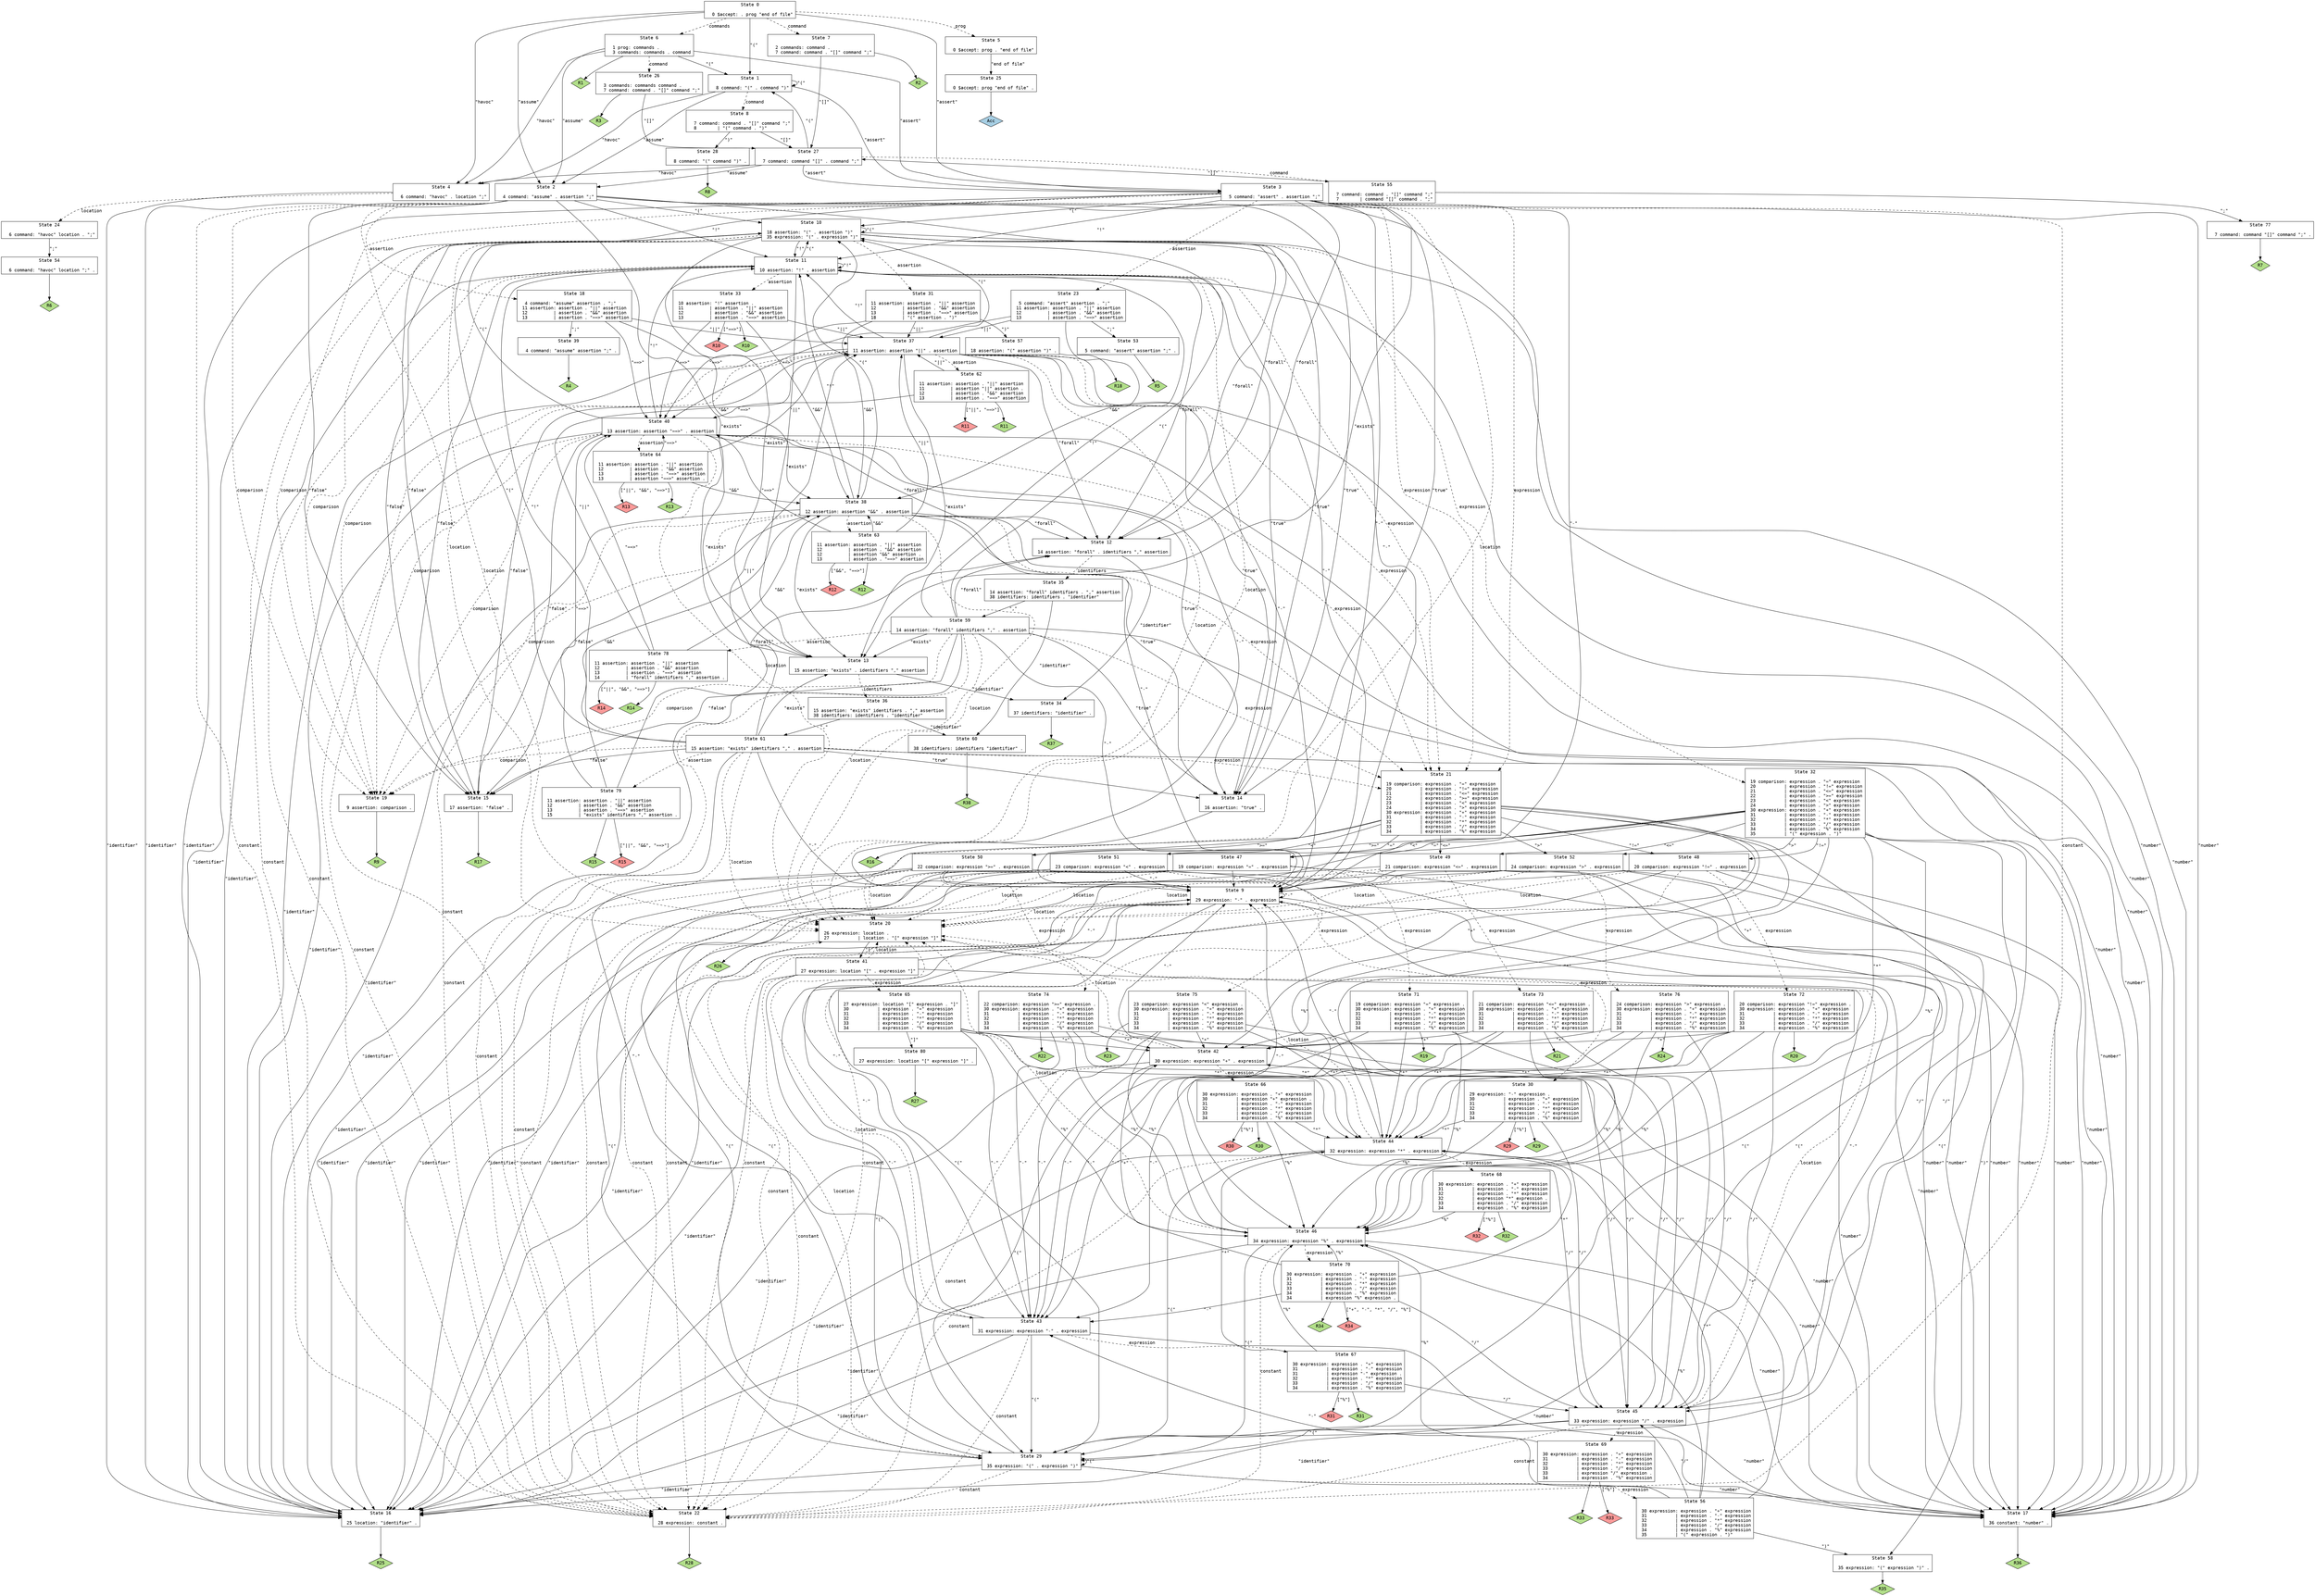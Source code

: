 // Generated by GNU Bison 3.4.
// Report bugs to <bug-bison@gnu.org>.
// Home page: <http://www.gnu.org/software/bison/>.

digraph "/home/ferhat/git/vc-gen/gc/gc-parser.yy"
{
  node [fontname = courier, shape = box, colorscheme = paired6]
  edge [fontname = courier]

  0 [label="State 0\n\l  0 $accept: . prog \"end of file\"\l"]
  0 -> 1 [style=solid label="\"(\""]
  0 -> 2 [style=solid label="\"assume\""]
  0 -> 3 [style=solid label="\"assert\""]
  0 -> 4 [style=solid label="\"havoc\""]
  0 -> 5 [style=dashed label="prog"]
  0 -> 6 [style=dashed label="commands"]
  0 -> 7 [style=dashed label="command"]
  1 [label="State 1\n\l  8 command: \"(\" . command \")\"\l"]
  1 -> 1 [style=solid label="\"(\""]
  1 -> 2 [style=solid label="\"assume\""]
  1 -> 3 [style=solid label="\"assert\""]
  1 -> 4 [style=solid label="\"havoc\""]
  1 -> 8 [style=dashed label="command"]
  2 [label="State 2\n\l  4 command: \"assume\" . assertion \";\"\l"]
  2 -> 9 [style=solid label="\"-\""]
  2 -> 10 [style=solid label="\"(\""]
  2 -> 11 [style=solid label="\"!\""]
  2 -> 12 [style=solid label="\"forall\""]
  2 -> 13 [style=solid label="\"exists\""]
  2 -> 14 [style=solid label="\"true\""]
  2 -> 15 [style=solid label="\"false\""]
  2 -> 16 [style=solid label="\"identifier\""]
  2 -> 17 [style=solid label="\"number\""]
  2 -> 18 [style=dashed label="assertion"]
  2 -> 19 [style=dashed label="comparison"]
  2 -> 20 [style=dashed label="location"]
  2 -> 21 [style=dashed label="expression"]
  2 -> 22 [style=dashed label="constant"]
  3 [label="State 3\n\l  5 command: \"assert\" . assertion \";\"\l"]
  3 -> 9 [style=solid label="\"-\""]
  3 -> 10 [style=solid label="\"(\""]
  3 -> 11 [style=solid label="\"!\""]
  3 -> 12 [style=solid label="\"forall\""]
  3 -> 13 [style=solid label="\"exists\""]
  3 -> 14 [style=solid label="\"true\""]
  3 -> 15 [style=solid label="\"false\""]
  3 -> 16 [style=solid label="\"identifier\""]
  3 -> 17 [style=solid label="\"number\""]
  3 -> 23 [style=dashed label="assertion"]
  3 -> 19 [style=dashed label="comparison"]
  3 -> 20 [style=dashed label="location"]
  3 -> 21 [style=dashed label="expression"]
  3 -> 22 [style=dashed label="constant"]
  4 [label="State 4\n\l  6 command: \"havoc\" . location \";\"\l"]
  4 -> 16 [style=solid label="\"identifier\""]
  4 -> 24 [style=dashed label="location"]
  5 [label="State 5\n\l  0 $accept: prog . \"end of file\"\l"]
  5 -> 25 [style=solid label="\"end of file\""]
  6 [label="State 6\n\l  1 prog: commands .\l  3 commands: commands . command\l"]
  6 -> 1 [style=solid label="\"(\""]
  6 -> 2 [style=solid label="\"assume\""]
  6 -> 3 [style=solid label="\"assert\""]
  6 -> 4 [style=solid label="\"havoc\""]
  6 -> 26 [style=dashed label="command"]
  6 -> "6R1" [style=solid]
 "6R1" [label="R1", fillcolor=3, shape=diamond, style=filled]
  7 [label="State 7\n\l  2 commands: command .\l  7 command: command . \"[]\" command \";\"\l"]
  7 -> 27 [style=solid label="\"[]\""]
  7 -> "7R2" [style=solid]
 "7R2" [label="R2", fillcolor=3, shape=diamond, style=filled]
  8 [label="State 8\n\l  7 command: command . \"[]\" command \";\"\l  8        | \"(\" command . \")\"\l"]
  8 -> 28 [style=solid label="\")\""]
  8 -> 27 [style=solid label="\"[]\""]
  9 [label="State 9\n\l 29 expression: \"-\" . expression\l"]
  9 -> 9 [style=solid label="\"-\""]
  9 -> 29 [style=solid label="\"(\""]
  9 -> 16 [style=solid label="\"identifier\""]
  9 -> 17 [style=solid label="\"number\""]
  9 -> 20 [style=dashed label="location"]
  9 -> 30 [style=dashed label="expression"]
  9 -> 22 [style=dashed label="constant"]
  10 [label="State 10\n\l 18 assertion: \"(\" . assertion \")\"\l 35 expression: \"(\" . expression \")\"\l"]
  10 -> 9 [style=solid label="\"-\""]
  10 -> 10 [style=solid label="\"(\""]
  10 -> 11 [style=solid label="\"!\""]
  10 -> 12 [style=solid label="\"forall\""]
  10 -> 13 [style=solid label="\"exists\""]
  10 -> 14 [style=solid label="\"true\""]
  10 -> 15 [style=solid label="\"false\""]
  10 -> 16 [style=solid label="\"identifier\""]
  10 -> 17 [style=solid label="\"number\""]
  10 -> 31 [style=dashed label="assertion"]
  10 -> 19 [style=dashed label="comparison"]
  10 -> 20 [style=dashed label="location"]
  10 -> 32 [style=dashed label="expression"]
  10 -> 22 [style=dashed label="constant"]
  11 [label="State 11\n\l 10 assertion: \"!\" . assertion\l"]
  11 -> 9 [style=solid label="\"-\""]
  11 -> 10 [style=solid label="\"(\""]
  11 -> 11 [style=solid label="\"!\""]
  11 -> 12 [style=solid label="\"forall\""]
  11 -> 13 [style=solid label="\"exists\""]
  11 -> 14 [style=solid label="\"true\""]
  11 -> 15 [style=solid label="\"false\""]
  11 -> 16 [style=solid label="\"identifier\""]
  11 -> 17 [style=solid label="\"number\""]
  11 -> 33 [style=dashed label="assertion"]
  11 -> 19 [style=dashed label="comparison"]
  11 -> 20 [style=dashed label="location"]
  11 -> 21 [style=dashed label="expression"]
  11 -> 22 [style=dashed label="constant"]
  12 [label="State 12\n\l 14 assertion: \"forall\" . identifiers \",\" assertion\l"]
  12 -> 34 [style=solid label="\"identifier\""]
  12 -> 35 [style=dashed label="identifiers"]
  13 [label="State 13\n\l 15 assertion: \"exists\" . identifiers \",\" assertion\l"]
  13 -> 34 [style=solid label="\"identifier\""]
  13 -> 36 [style=dashed label="identifiers"]
  14 [label="State 14\n\l 16 assertion: \"true\" .\l"]
  14 -> "14R16" [style=solid]
 "14R16" [label="R16", fillcolor=3, shape=diamond, style=filled]
  15 [label="State 15\n\l 17 assertion: \"false\" .\l"]
  15 -> "15R17" [style=solid]
 "15R17" [label="R17", fillcolor=3, shape=diamond, style=filled]
  16 [label="State 16\n\l 25 location: \"identifier\" .\l"]
  16 -> "16R25" [style=solid]
 "16R25" [label="R25", fillcolor=3, shape=diamond, style=filled]
  17 [label="State 17\n\l 36 constant: \"number\" .\l"]
  17 -> "17R36" [style=solid]
 "17R36" [label="R36", fillcolor=3, shape=diamond, style=filled]
  18 [label="State 18\n\l  4 command: \"assume\" assertion . \";\"\l 11 assertion: assertion . \"||\" assertion\l 12          | assertion . \"&&\" assertion\l 13          | assertion . \"==>\" assertion\l"]
  18 -> 37 [style=solid label="\"||\""]
  18 -> 38 [style=solid label="\"&&\""]
  18 -> 39 [style=solid label="\";\""]
  18 -> 40 [style=solid label="\"==>\""]
  19 [label="State 19\n\l  9 assertion: comparison .\l"]
  19 -> "19R9" [style=solid]
 "19R9" [label="R9", fillcolor=3, shape=diamond, style=filled]
  20 [label="State 20\n\l 26 expression: location .\l 27           | location . \"[\" expression \"]\"\l"]
  20 -> 41 [style=solid label="\"[\""]
  20 -> "20R26" [style=solid]
 "20R26" [label="R26", fillcolor=3, shape=diamond, style=filled]
  21 [label="State 21\n\l 19 comparison: expression . \"=\" expression\l 20           | expression . \"!=\" expression\l 21           | expression . \"<=\" expression\l 22           | expression . \">=\" expression\l 23           | expression . \"<\" expression\l 24           | expression . \">\" expression\l 30 expression: expression . \"+\" expression\l 31           | expression . \"-\" expression\l 32           | expression . \"*\" expression\l 33           | expression . \"/\" expression\l 34           | expression . \"%\" expression\l"]
  21 -> 42 [style=solid label="\"+\""]
  21 -> 43 [style=solid label="\"-\""]
  21 -> 44 [style=solid label="\"*\""]
  21 -> 45 [style=solid label="\"/\""]
  21 -> 46 [style=solid label="\"%\""]
  21 -> 47 [style=solid label="\"=\""]
  21 -> 48 [style=solid label="\"!=\""]
  21 -> 49 [style=solid label="\"<=\""]
  21 -> 50 [style=solid label="\">=\""]
  21 -> 51 [style=solid label="\"<\""]
  21 -> 52 [style=solid label="\">\""]
  22 [label="State 22\n\l 28 expression: constant .\l"]
  22 -> "22R28" [style=solid]
 "22R28" [label="R28", fillcolor=3, shape=diamond, style=filled]
  23 [label="State 23\n\l  5 command: \"assert\" assertion . \";\"\l 11 assertion: assertion . \"||\" assertion\l 12          | assertion . \"&&\" assertion\l 13          | assertion . \"==>\" assertion\l"]
  23 -> 37 [style=solid label="\"||\""]
  23 -> 38 [style=solid label="\"&&\""]
  23 -> 53 [style=solid label="\";\""]
  23 -> 40 [style=solid label="\"==>\""]
  24 [label="State 24\n\l  6 command: \"havoc\" location . \";\"\l"]
  24 -> 54 [style=solid label="\";\""]
  25 [label="State 25\n\l  0 $accept: prog \"end of file\" .\l"]
  25 -> "25R0" [style=solid]
 "25R0" [label="Acc", fillcolor=1, shape=diamond, style=filled]
  26 [label="State 26\n\l  3 commands: commands command .\l  7 command: command . \"[]\" command \";\"\l"]
  26 -> 27 [style=solid label="\"[]\""]
  26 -> "26R3" [style=solid]
 "26R3" [label="R3", fillcolor=3, shape=diamond, style=filled]
  27 [label="State 27\n\l  7 command: command \"[]\" . command \";\"\l"]
  27 -> 1 [style=solid label="\"(\""]
  27 -> 2 [style=solid label="\"assume\""]
  27 -> 3 [style=solid label="\"assert\""]
  27 -> 4 [style=solid label="\"havoc\""]
  27 -> 55 [style=dashed label="command"]
  28 [label="State 28\n\l  8 command: \"(\" command \")\" .\l"]
  28 -> "28R8" [style=solid]
 "28R8" [label="R8", fillcolor=3, shape=diamond, style=filled]
  29 [label="State 29\n\l 35 expression: \"(\" . expression \")\"\l"]
  29 -> 9 [style=solid label="\"-\""]
  29 -> 29 [style=solid label="\"(\""]
  29 -> 16 [style=solid label="\"identifier\""]
  29 -> 17 [style=solid label="\"number\""]
  29 -> 20 [style=dashed label="location"]
  29 -> 56 [style=dashed label="expression"]
  29 -> 22 [style=dashed label="constant"]
  30 [label="State 30\n\l 29 expression: \"-\" expression .\l 30           | expression . \"+\" expression\l 31           | expression . \"-\" expression\l 32           | expression . \"*\" expression\l 33           | expression . \"/\" expression\l 34           | expression . \"%\" expression\l"]
  30 -> 44 [style=solid label="\"*\""]
  30 -> 45 [style=solid label="\"/\""]
  30 -> 46 [style=solid label="\"%\""]
  30 -> "30R29d" [label="[\"%\"]", style=solid]
 "30R29d" [label="R29", fillcolor=5, shape=diamond, style=filled]
  30 -> "30R29" [style=solid]
 "30R29" [label="R29", fillcolor=3, shape=diamond, style=filled]
  31 [label="State 31\n\l 11 assertion: assertion . \"||\" assertion\l 12          | assertion . \"&&\" assertion\l 13          | assertion . \"==>\" assertion\l 18          | \"(\" assertion . \")\"\l"]
  31 -> 57 [style=solid label="\")\""]
  31 -> 37 [style=solid label="\"||\""]
  31 -> 38 [style=solid label="\"&&\""]
  31 -> 40 [style=solid label="\"==>\""]
  32 [label="State 32\n\l 19 comparison: expression . \"=\" expression\l 20           | expression . \"!=\" expression\l 21           | expression . \"<=\" expression\l 22           | expression . \">=\" expression\l 23           | expression . \"<\" expression\l 24           | expression . \">\" expression\l 30 expression: expression . \"+\" expression\l 31           | expression . \"-\" expression\l 32           | expression . \"*\" expression\l 33           | expression . \"/\" expression\l 34           | expression . \"%\" expression\l 35           | \"(\" expression . \")\"\l"]
  32 -> 42 [style=solid label="\"+\""]
  32 -> 43 [style=solid label="\"-\""]
  32 -> 44 [style=solid label="\"*\""]
  32 -> 45 [style=solid label="\"/\""]
  32 -> 46 [style=solid label="\"%\""]
  32 -> 58 [style=solid label="\")\""]
  32 -> 47 [style=solid label="\"=\""]
  32 -> 48 [style=solid label="\"!=\""]
  32 -> 49 [style=solid label="\"<=\""]
  32 -> 50 [style=solid label="\">=\""]
  32 -> 51 [style=solid label="\"<\""]
  32 -> 52 [style=solid label="\">\""]
  33 [label="State 33\n\l 10 assertion: \"!\" assertion .\l 11          | assertion . \"||\" assertion\l 12          | assertion . \"&&\" assertion\l 13          | assertion . \"==>\" assertion\l"]
  33 -> 37 [style=solid label="\"||\""]
  33 -> 38 [style=solid label="\"&&\""]
  33 -> 40 [style=solid label="\"==>\""]
  33 -> "33R10d" [label="[\"==>\"]", style=solid]
 "33R10d" [label="R10", fillcolor=5, shape=diamond, style=filled]
  33 -> "33R10" [style=solid]
 "33R10" [label="R10", fillcolor=3, shape=diamond, style=filled]
  34 [label="State 34\n\l 37 identifiers: \"identifier\" .\l"]
  34 -> "34R37" [style=solid]
 "34R37" [label="R37", fillcolor=3, shape=diamond, style=filled]
  35 [label="State 35\n\l 14 assertion: \"forall\" identifiers . \",\" assertion\l 38 identifiers: identifiers . \"identifier\"\l"]
  35 -> 59 [style=solid label="\",\""]
  35 -> 60 [style=solid label="\"identifier\""]
  36 [label="State 36\n\l 15 assertion: \"exists\" identifiers . \",\" assertion\l 38 identifiers: identifiers . \"identifier\"\l"]
  36 -> 61 [style=solid label="\",\""]
  36 -> 60 [style=solid label="\"identifier\""]
  37 [label="State 37\n\l 11 assertion: assertion \"||\" . assertion\l"]
  37 -> 9 [style=solid label="\"-\""]
  37 -> 10 [style=solid label="\"(\""]
  37 -> 11 [style=solid label="\"!\""]
  37 -> 12 [style=solid label="\"forall\""]
  37 -> 13 [style=solid label="\"exists\""]
  37 -> 14 [style=solid label="\"true\""]
  37 -> 15 [style=solid label="\"false\""]
  37 -> 16 [style=solid label="\"identifier\""]
  37 -> 17 [style=solid label="\"number\""]
  37 -> 62 [style=dashed label="assertion"]
  37 -> 19 [style=dashed label="comparison"]
  37 -> 20 [style=dashed label="location"]
  37 -> 21 [style=dashed label="expression"]
  37 -> 22 [style=dashed label="constant"]
  38 [label="State 38\n\l 12 assertion: assertion \"&&\" . assertion\l"]
  38 -> 9 [style=solid label="\"-\""]
  38 -> 10 [style=solid label="\"(\""]
  38 -> 11 [style=solid label="\"!\""]
  38 -> 12 [style=solid label="\"forall\""]
  38 -> 13 [style=solid label="\"exists\""]
  38 -> 14 [style=solid label="\"true\""]
  38 -> 15 [style=solid label="\"false\""]
  38 -> 16 [style=solid label="\"identifier\""]
  38 -> 17 [style=solid label="\"number\""]
  38 -> 63 [style=dashed label="assertion"]
  38 -> 19 [style=dashed label="comparison"]
  38 -> 20 [style=dashed label="location"]
  38 -> 21 [style=dashed label="expression"]
  38 -> 22 [style=dashed label="constant"]
  39 [label="State 39\n\l  4 command: \"assume\" assertion \";\" .\l"]
  39 -> "39R4" [style=solid]
 "39R4" [label="R4", fillcolor=3, shape=diamond, style=filled]
  40 [label="State 40\n\l 13 assertion: assertion \"==>\" . assertion\l"]
  40 -> 9 [style=solid label="\"-\""]
  40 -> 10 [style=solid label="\"(\""]
  40 -> 11 [style=solid label="\"!\""]
  40 -> 12 [style=solid label="\"forall\""]
  40 -> 13 [style=solid label="\"exists\""]
  40 -> 14 [style=solid label="\"true\""]
  40 -> 15 [style=solid label="\"false\""]
  40 -> 16 [style=solid label="\"identifier\""]
  40 -> 17 [style=solid label="\"number\""]
  40 -> 64 [style=dashed label="assertion"]
  40 -> 19 [style=dashed label="comparison"]
  40 -> 20 [style=dashed label="location"]
  40 -> 21 [style=dashed label="expression"]
  40 -> 22 [style=dashed label="constant"]
  41 [label="State 41\n\l 27 expression: location \"[\" . expression \"]\"\l"]
  41 -> 9 [style=solid label="\"-\""]
  41 -> 29 [style=solid label="\"(\""]
  41 -> 16 [style=solid label="\"identifier\""]
  41 -> 17 [style=solid label="\"number\""]
  41 -> 20 [style=dashed label="location"]
  41 -> 65 [style=dashed label="expression"]
  41 -> 22 [style=dashed label="constant"]
  42 [label="State 42\n\l 30 expression: expression \"+\" . expression\l"]
  42 -> 9 [style=solid label="\"-\""]
  42 -> 29 [style=solid label="\"(\""]
  42 -> 16 [style=solid label="\"identifier\""]
  42 -> 17 [style=solid label="\"number\""]
  42 -> 20 [style=dashed label="location"]
  42 -> 66 [style=dashed label="expression"]
  42 -> 22 [style=dashed label="constant"]
  43 [label="State 43\n\l 31 expression: expression \"-\" . expression\l"]
  43 -> 9 [style=solid label="\"-\""]
  43 -> 29 [style=solid label="\"(\""]
  43 -> 16 [style=solid label="\"identifier\""]
  43 -> 17 [style=solid label="\"number\""]
  43 -> 20 [style=dashed label="location"]
  43 -> 67 [style=dashed label="expression"]
  43 -> 22 [style=dashed label="constant"]
  44 [label="State 44\n\l 32 expression: expression \"*\" . expression\l"]
  44 -> 9 [style=solid label="\"-\""]
  44 -> 29 [style=solid label="\"(\""]
  44 -> 16 [style=solid label="\"identifier\""]
  44 -> 17 [style=solid label="\"number\""]
  44 -> 20 [style=dashed label="location"]
  44 -> 68 [style=dashed label="expression"]
  44 -> 22 [style=dashed label="constant"]
  45 [label="State 45\n\l 33 expression: expression \"/\" . expression\l"]
  45 -> 9 [style=solid label="\"-\""]
  45 -> 29 [style=solid label="\"(\""]
  45 -> 16 [style=solid label="\"identifier\""]
  45 -> 17 [style=solid label="\"number\""]
  45 -> 20 [style=dashed label="location"]
  45 -> 69 [style=dashed label="expression"]
  45 -> 22 [style=dashed label="constant"]
  46 [label="State 46\n\l 34 expression: expression \"%\" . expression\l"]
  46 -> 9 [style=solid label="\"-\""]
  46 -> 29 [style=solid label="\"(\""]
  46 -> 16 [style=solid label="\"identifier\""]
  46 -> 17 [style=solid label="\"number\""]
  46 -> 20 [style=dashed label="location"]
  46 -> 70 [style=dashed label="expression"]
  46 -> 22 [style=dashed label="constant"]
  47 [label="State 47\n\l 19 comparison: expression \"=\" . expression\l"]
  47 -> 9 [style=solid label="\"-\""]
  47 -> 29 [style=solid label="\"(\""]
  47 -> 16 [style=solid label="\"identifier\""]
  47 -> 17 [style=solid label="\"number\""]
  47 -> 20 [style=dashed label="location"]
  47 -> 71 [style=dashed label="expression"]
  47 -> 22 [style=dashed label="constant"]
  48 [label="State 48\n\l 20 comparison: expression \"!=\" . expression\l"]
  48 -> 9 [style=solid label="\"-\""]
  48 -> 29 [style=solid label="\"(\""]
  48 -> 16 [style=solid label="\"identifier\""]
  48 -> 17 [style=solid label="\"number\""]
  48 -> 20 [style=dashed label="location"]
  48 -> 72 [style=dashed label="expression"]
  48 -> 22 [style=dashed label="constant"]
  49 [label="State 49\n\l 21 comparison: expression \"<=\" . expression\l"]
  49 -> 9 [style=solid label="\"-\""]
  49 -> 29 [style=solid label="\"(\""]
  49 -> 16 [style=solid label="\"identifier\""]
  49 -> 17 [style=solid label="\"number\""]
  49 -> 20 [style=dashed label="location"]
  49 -> 73 [style=dashed label="expression"]
  49 -> 22 [style=dashed label="constant"]
  50 [label="State 50\n\l 22 comparison: expression \">=\" . expression\l"]
  50 -> 9 [style=solid label="\"-\""]
  50 -> 29 [style=solid label="\"(\""]
  50 -> 16 [style=solid label="\"identifier\""]
  50 -> 17 [style=solid label="\"number\""]
  50 -> 20 [style=dashed label="location"]
  50 -> 74 [style=dashed label="expression"]
  50 -> 22 [style=dashed label="constant"]
  51 [label="State 51\n\l 23 comparison: expression \"<\" . expression\l"]
  51 -> 9 [style=solid label="\"-\""]
  51 -> 29 [style=solid label="\"(\""]
  51 -> 16 [style=solid label="\"identifier\""]
  51 -> 17 [style=solid label="\"number\""]
  51 -> 20 [style=dashed label="location"]
  51 -> 75 [style=dashed label="expression"]
  51 -> 22 [style=dashed label="constant"]
  52 [label="State 52\n\l 24 comparison: expression \">\" . expression\l"]
  52 -> 9 [style=solid label="\"-\""]
  52 -> 29 [style=solid label="\"(\""]
  52 -> 16 [style=solid label="\"identifier\""]
  52 -> 17 [style=solid label="\"number\""]
  52 -> 20 [style=dashed label="location"]
  52 -> 76 [style=dashed label="expression"]
  52 -> 22 [style=dashed label="constant"]
  53 [label="State 53\n\l  5 command: \"assert\" assertion \";\" .\l"]
  53 -> "53R5" [style=solid]
 "53R5" [label="R5", fillcolor=3, shape=diamond, style=filled]
  54 [label="State 54\n\l  6 command: \"havoc\" location \";\" .\l"]
  54 -> "54R6" [style=solid]
 "54R6" [label="R6", fillcolor=3, shape=diamond, style=filled]
  55 [label="State 55\n\l  7 command: command . \"[]\" command \";\"\l  7        | command \"[]\" command . \";\"\l"]
  55 -> 77 [style=solid label="\";\""]
  55 -> 27 [style=solid label="\"[]\""]
  56 [label="State 56\n\l 30 expression: expression . \"+\" expression\l 31           | expression . \"-\" expression\l 32           | expression . \"*\" expression\l 33           | expression . \"/\" expression\l 34           | expression . \"%\" expression\l 35           | \"(\" expression . \")\"\l"]
  56 -> 42 [style=solid label="\"+\""]
  56 -> 43 [style=solid label="\"-\""]
  56 -> 44 [style=solid label="\"*\""]
  56 -> 45 [style=solid label="\"/\""]
  56 -> 46 [style=solid label="\"%\""]
  56 -> 58 [style=solid label="\")\""]
  57 [label="State 57\n\l 18 assertion: \"(\" assertion \")\" .\l"]
  57 -> "57R18" [style=solid]
 "57R18" [label="R18", fillcolor=3, shape=diamond, style=filled]
  58 [label="State 58\n\l 35 expression: \"(\" expression \")\" .\l"]
  58 -> "58R35" [style=solid]
 "58R35" [label="R35", fillcolor=3, shape=diamond, style=filled]
  59 [label="State 59\n\l 14 assertion: \"forall\" identifiers \",\" . assertion\l"]
  59 -> 9 [style=solid label="\"-\""]
  59 -> 10 [style=solid label="\"(\""]
  59 -> 11 [style=solid label="\"!\""]
  59 -> 12 [style=solid label="\"forall\""]
  59 -> 13 [style=solid label="\"exists\""]
  59 -> 14 [style=solid label="\"true\""]
  59 -> 15 [style=solid label="\"false\""]
  59 -> 16 [style=solid label="\"identifier\""]
  59 -> 17 [style=solid label="\"number\""]
  59 -> 78 [style=dashed label="assertion"]
  59 -> 19 [style=dashed label="comparison"]
  59 -> 20 [style=dashed label="location"]
  59 -> 21 [style=dashed label="expression"]
  59 -> 22 [style=dashed label="constant"]
  60 [label="State 60\n\l 38 identifiers: identifiers \"identifier\" .\l"]
  60 -> "60R38" [style=solid]
 "60R38" [label="R38", fillcolor=3, shape=diamond, style=filled]
  61 [label="State 61\n\l 15 assertion: \"exists\" identifiers \",\" . assertion\l"]
  61 -> 9 [style=solid label="\"-\""]
  61 -> 10 [style=solid label="\"(\""]
  61 -> 11 [style=solid label="\"!\""]
  61 -> 12 [style=solid label="\"forall\""]
  61 -> 13 [style=solid label="\"exists\""]
  61 -> 14 [style=solid label="\"true\""]
  61 -> 15 [style=solid label="\"false\""]
  61 -> 16 [style=solid label="\"identifier\""]
  61 -> 17 [style=solid label="\"number\""]
  61 -> 79 [style=dashed label="assertion"]
  61 -> 19 [style=dashed label="comparison"]
  61 -> 20 [style=dashed label="location"]
  61 -> 21 [style=dashed label="expression"]
  61 -> 22 [style=dashed label="constant"]
  62 [label="State 62\n\l 11 assertion: assertion . \"||\" assertion\l 11          | assertion \"||\" assertion .\l 12          | assertion . \"&&\" assertion\l 13          | assertion . \"==>\" assertion\l"]
  62 -> 37 [style=solid label="\"||\""]
  62 -> 40 [style=solid label="\"==>\""]
  62 -> "62R11d" [label="[\"||\", \"==>\"]", style=solid]
 "62R11d" [label="R11", fillcolor=5, shape=diamond, style=filled]
  62 -> "62R11" [style=solid]
 "62R11" [label="R11", fillcolor=3, shape=diamond, style=filled]
  63 [label="State 63\n\l 11 assertion: assertion . \"||\" assertion\l 12          | assertion . \"&&\" assertion\l 12          | assertion \"&&\" assertion .\l 13          | assertion . \"==>\" assertion\l"]
  63 -> 37 [style=solid label="\"||\""]
  63 -> 38 [style=solid label="\"&&\""]
  63 -> 40 [style=solid label="\"==>\""]
  63 -> "63R12d" [label="[\"&&\", \"==>\"]", style=solid]
 "63R12d" [label="R12", fillcolor=5, shape=diamond, style=filled]
  63 -> "63R12" [style=solid]
 "63R12" [label="R12", fillcolor=3, shape=diamond, style=filled]
  64 [label="State 64\n\l 11 assertion: assertion . \"||\" assertion\l 12          | assertion . \"&&\" assertion\l 13          | assertion . \"==>\" assertion\l 13          | assertion \"==>\" assertion .\l"]
  64 -> 37 [style=solid label="\"||\""]
  64 -> 38 [style=solid label="\"&&\""]
  64 -> 40 [style=solid label="\"==>\""]
  64 -> "64R13d" [label="[\"||\", \"&&\", \"==>\"]", style=solid]
 "64R13d" [label="R13", fillcolor=5, shape=diamond, style=filled]
  64 -> "64R13" [style=solid]
 "64R13" [label="R13", fillcolor=3, shape=diamond, style=filled]
  65 [label="State 65\n\l 27 expression: location \"[\" expression . \"]\"\l 30           | expression . \"+\" expression\l 31           | expression . \"-\" expression\l 32           | expression . \"*\" expression\l 33           | expression . \"/\" expression\l 34           | expression . \"%\" expression\l"]
  65 -> 42 [style=solid label="\"+\""]
  65 -> 43 [style=solid label="\"-\""]
  65 -> 44 [style=solid label="\"*\""]
  65 -> 45 [style=solid label="\"/\""]
  65 -> 46 [style=solid label="\"%\""]
  65 -> 80 [style=solid label="\"]\""]
  66 [label="State 66\n\l 30 expression: expression . \"+\" expression\l 30           | expression \"+\" expression .\l 31           | expression . \"-\" expression\l 32           | expression . \"*\" expression\l 33           | expression . \"/\" expression\l 34           | expression . \"%\" expression\l"]
  66 -> 44 [style=solid label="\"*\""]
  66 -> 45 [style=solid label="\"/\""]
  66 -> 46 [style=solid label="\"%\""]
  66 -> "66R30d" [label="[\"%\"]", style=solid]
 "66R30d" [label="R30", fillcolor=5, shape=diamond, style=filled]
  66 -> "66R30" [style=solid]
 "66R30" [label="R30", fillcolor=3, shape=diamond, style=filled]
  67 [label="State 67\n\l 30 expression: expression . \"+\" expression\l 31           | expression . \"-\" expression\l 31           | expression \"-\" expression .\l 32           | expression . \"*\" expression\l 33           | expression . \"/\" expression\l 34           | expression . \"%\" expression\l"]
  67 -> 44 [style=solid label="\"*\""]
  67 -> 45 [style=solid label="\"/\""]
  67 -> 46 [style=solid label="\"%\""]
  67 -> "67R31d" [label="[\"%\"]", style=solid]
 "67R31d" [label="R31", fillcolor=5, shape=diamond, style=filled]
  67 -> "67R31" [style=solid]
 "67R31" [label="R31", fillcolor=3, shape=diamond, style=filled]
  68 [label="State 68\n\l 30 expression: expression . \"+\" expression\l 31           | expression . \"-\" expression\l 32           | expression . \"*\" expression\l 32           | expression \"*\" expression .\l 33           | expression . \"/\" expression\l 34           | expression . \"%\" expression\l"]
  68 -> 46 [style=solid label="\"%\""]
  68 -> "68R32d" [label="[\"%\"]", style=solid]
 "68R32d" [label="R32", fillcolor=5, shape=diamond, style=filled]
  68 -> "68R32" [style=solid]
 "68R32" [label="R32", fillcolor=3, shape=diamond, style=filled]
  69 [label="State 69\n\l 30 expression: expression . \"+\" expression\l 31           | expression . \"-\" expression\l 32           | expression . \"*\" expression\l 33           | expression . \"/\" expression\l 33           | expression \"/\" expression .\l 34           | expression . \"%\" expression\l"]
  69 -> 46 [style=solid label="\"%\""]
  69 -> "69R33d" [label="[\"%\"]", style=solid]
 "69R33d" [label="R33", fillcolor=5, shape=diamond, style=filled]
  69 -> "69R33" [style=solid]
 "69R33" [label="R33", fillcolor=3, shape=diamond, style=filled]
  70 [label="State 70\n\l 30 expression: expression . \"+\" expression\l 31           | expression . \"-\" expression\l 32           | expression . \"*\" expression\l 33           | expression . \"/\" expression\l 34           | expression . \"%\" expression\l 34           | expression \"%\" expression .\l"]
  70 -> 42 [style=solid label="\"+\""]
  70 -> 43 [style=solid label="\"-\""]
  70 -> 44 [style=solid label="\"*\""]
  70 -> 45 [style=solid label="\"/\""]
  70 -> 46 [style=solid label="\"%\""]
  70 -> "70R34d" [label="[\"+\", \"-\", \"*\", \"/\", \"%\"]", style=solid]
 "70R34d" [label="R34", fillcolor=5, shape=diamond, style=filled]
  70 -> "70R34" [style=solid]
 "70R34" [label="R34", fillcolor=3, shape=diamond, style=filled]
  71 [label="State 71\n\l 19 comparison: expression \"=\" expression .\l 30 expression: expression . \"+\" expression\l 31           | expression . \"-\" expression\l 32           | expression . \"*\" expression\l 33           | expression . \"/\" expression\l 34           | expression . \"%\" expression\l"]
  71 -> 42 [style=solid label="\"+\""]
  71 -> 43 [style=solid label="\"-\""]
  71 -> 44 [style=solid label="\"*\""]
  71 -> 45 [style=solid label="\"/\""]
  71 -> 46 [style=solid label="\"%\""]
  71 -> "71R19" [style=solid]
 "71R19" [label="R19", fillcolor=3, shape=diamond, style=filled]
  72 [label="State 72\n\l 20 comparison: expression \"!=\" expression .\l 30 expression: expression . \"+\" expression\l 31           | expression . \"-\" expression\l 32           | expression . \"*\" expression\l 33           | expression . \"/\" expression\l 34           | expression . \"%\" expression\l"]
  72 -> 42 [style=solid label="\"+\""]
  72 -> 43 [style=solid label="\"-\""]
  72 -> 44 [style=solid label="\"*\""]
  72 -> 45 [style=solid label="\"/\""]
  72 -> 46 [style=solid label="\"%\""]
  72 -> "72R20" [style=solid]
 "72R20" [label="R20", fillcolor=3, shape=diamond, style=filled]
  73 [label="State 73\n\l 21 comparison: expression \"<=\" expression .\l 30 expression: expression . \"+\" expression\l 31           | expression . \"-\" expression\l 32           | expression . \"*\" expression\l 33           | expression . \"/\" expression\l 34           | expression . \"%\" expression\l"]
  73 -> 42 [style=solid label="\"+\""]
  73 -> 43 [style=solid label="\"-\""]
  73 -> 44 [style=solid label="\"*\""]
  73 -> 45 [style=solid label="\"/\""]
  73 -> 46 [style=solid label="\"%\""]
  73 -> "73R21" [style=solid]
 "73R21" [label="R21", fillcolor=3, shape=diamond, style=filled]
  74 [label="State 74\n\l 22 comparison: expression \">=\" expression .\l 30 expression: expression . \"+\" expression\l 31           | expression . \"-\" expression\l 32           | expression . \"*\" expression\l 33           | expression . \"/\" expression\l 34           | expression . \"%\" expression\l"]
  74 -> 42 [style=solid label="\"+\""]
  74 -> 43 [style=solid label="\"-\""]
  74 -> 44 [style=solid label="\"*\""]
  74 -> 45 [style=solid label="\"/\""]
  74 -> 46 [style=solid label="\"%\""]
  74 -> "74R22" [style=solid]
 "74R22" [label="R22", fillcolor=3, shape=diamond, style=filled]
  75 [label="State 75\n\l 23 comparison: expression \"<\" expression .\l 30 expression: expression . \"+\" expression\l 31           | expression . \"-\" expression\l 32           | expression . \"*\" expression\l 33           | expression . \"/\" expression\l 34           | expression . \"%\" expression\l"]
  75 -> 42 [style=solid label="\"+\""]
  75 -> 43 [style=solid label="\"-\""]
  75 -> 44 [style=solid label="\"*\""]
  75 -> 45 [style=solid label="\"/\""]
  75 -> 46 [style=solid label="\"%\""]
  75 -> "75R23" [style=solid]
 "75R23" [label="R23", fillcolor=3, shape=diamond, style=filled]
  76 [label="State 76\n\l 24 comparison: expression \">\" expression .\l 30 expression: expression . \"+\" expression\l 31           | expression . \"-\" expression\l 32           | expression . \"*\" expression\l 33           | expression . \"/\" expression\l 34           | expression . \"%\" expression\l"]
  76 -> 42 [style=solid label="\"+\""]
  76 -> 43 [style=solid label="\"-\""]
  76 -> 44 [style=solid label="\"*\""]
  76 -> 45 [style=solid label="\"/\""]
  76 -> 46 [style=solid label="\"%\""]
  76 -> "76R24" [style=solid]
 "76R24" [label="R24", fillcolor=3, shape=diamond, style=filled]
  77 [label="State 77\n\l  7 command: command \"[]\" command \";\" .\l"]
  77 -> "77R7" [style=solid]
 "77R7" [label="R7", fillcolor=3, shape=diamond, style=filled]
  78 [label="State 78\n\l 11 assertion: assertion . \"||\" assertion\l 12          | assertion . \"&&\" assertion\l 13          | assertion . \"==>\" assertion\l 14          | \"forall\" identifiers \",\" assertion .\l"]
  78 -> 37 [style=solid label="\"||\""]
  78 -> 38 [style=solid label="\"&&\""]
  78 -> 40 [style=solid label="\"==>\""]
  78 -> "78R14d" [label="[\"||\", \"&&\", \"==>\"]", style=solid]
 "78R14d" [label="R14", fillcolor=5, shape=diamond, style=filled]
  78 -> "78R14" [style=solid]
 "78R14" [label="R14", fillcolor=3, shape=diamond, style=filled]
  79 [label="State 79\n\l 11 assertion: assertion . \"||\" assertion\l 12          | assertion . \"&&\" assertion\l 13          | assertion . \"==>\" assertion\l 15          | \"exists\" identifiers \",\" assertion .\l"]
  79 -> 37 [style=solid label="\"||\""]
  79 -> 38 [style=solid label="\"&&\""]
  79 -> 40 [style=solid label="\"==>\""]
  79 -> "79R15d" [label="[\"||\", \"&&\", \"==>\"]", style=solid]
 "79R15d" [label="R15", fillcolor=5, shape=diamond, style=filled]
  79 -> "79R15" [style=solid]
 "79R15" [label="R15", fillcolor=3, shape=diamond, style=filled]
  80 [label="State 80\n\l 27 expression: location \"[\" expression \"]\" .\l"]
  80 -> "80R27" [style=solid]
 "80R27" [label="R27", fillcolor=3, shape=diamond, style=filled]
}
